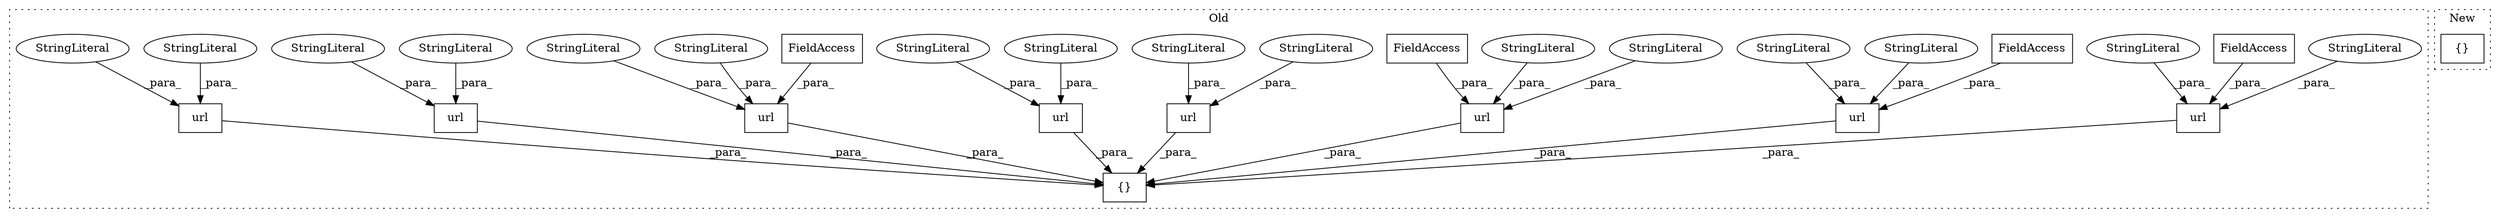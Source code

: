 digraph G {
subgraph cluster0 {
1 [label="url" a="32" s="1079,1170" l="4,1" shape="box"];
3 [label="StringLiteral" a="45" s="1145" l="25" shape="ellipse"];
4 [label="StringLiteral" a="45" s="1083" l="39" shape="ellipse"];
5 [label="{}" a="4" s="187,1171" l="1,1" shape="box"];
6 [label="url" a="32" s="188,249" l="4,1" shape="box"];
7 [label="StringLiteral" a="45" s="224" l="25" shape="ellipse"];
8 [label="url" a="32" s="354,470" l="4,1" shape="box"];
9 [label="StringLiteral" a="45" s="192" l="15" shape="ellipse"];
10 [label="url" a="32" s="672,817" l="4,1" shape="box"];
11 [label="StringLiteral" a="45" s="358" l="39" shape="ellipse"];
12 [label="url" a="32" s="574,670" l="4,1" shape="box"];
13 [label="StringLiteral" a="45" s="641" l="29" shape="ellipse"];
14 [label="url" a="32" s="819,912" l="4,1" shape="box"];
15 [label="StringLiteral" a="45" s="433" l="37" shape="ellipse"];
16 [label="url" a="32" s="1019,1077" l="4,1" shape="box"];
17 [label="StringLiteral" a="45" s="1023" l="30" shape="ellipse"];
18 [label="url" a="32" s="251,352" l="4,1" shape="box"];
19 [label="StringLiteral" a="45" s="1061" l="16" shape="ellipse"];
20 [label="StringLiteral" a="45" s="886" l="26" shape="ellipse"];
21 [label="StringLiteral" a="45" s="823" l="45" shape="ellipse"];
22 [label="StringLiteral" a="45" s="776" l="41" shape="ellipse"];
23 [label="StringLiteral" a="45" s="578" l="42" shape="ellipse"];
24 [label="StringLiteral" a="45" s="320" l="32" shape="ellipse"];
25 [label="StringLiteral" a="45" s="676" l="67" shape="ellipse"];
26 [label="StringLiteral" a="45" s="255" l="34" shape="ellipse"];
27 [label="FieldAccess" a="22" s="869" l="16" shape="box"];
28 [label="FieldAccess" a="22" s="208" l="15" shape="box"];
29 [label="FieldAccess" a="22" s="1123" l="21" shape="box"];
30 [label="FieldAccess" a="22" s="398" l="34" shape="box"];
label = "Old";
style="dotted";
}
subgraph cluster1 {
2 [label="{}" a="4" s="187,1303" l="1,1" shape="box"];
label = "New";
style="dotted";
}
1 -> 5 [label="_para_"];
3 -> 1 [label="_para_"];
4 -> 1 [label="_para_"];
6 -> 5 [label="_para_"];
7 -> 6 [label="_para_"];
8 -> 5 [label="_para_"];
9 -> 6 [label="_para_"];
10 -> 5 [label="_para_"];
11 -> 8 [label="_para_"];
12 -> 5 [label="_para_"];
13 -> 12 [label="_para_"];
14 -> 5 [label="_para_"];
15 -> 8 [label="_para_"];
16 -> 5 [label="_para_"];
17 -> 16 [label="_para_"];
18 -> 5 [label="_para_"];
19 -> 16 [label="_para_"];
20 -> 14 [label="_para_"];
21 -> 14 [label="_para_"];
22 -> 10 [label="_para_"];
23 -> 12 [label="_para_"];
24 -> 18 [label="_para_"];
25 -> 10 [label="_para_"];
26 -> 18 [label="_para_"];
27 -> 14 [label="_para_"];
28 -> 6 [label="_para_"];
29 -> 1 [label="_para_"];
30 -> 8 [label="_para_"];
}